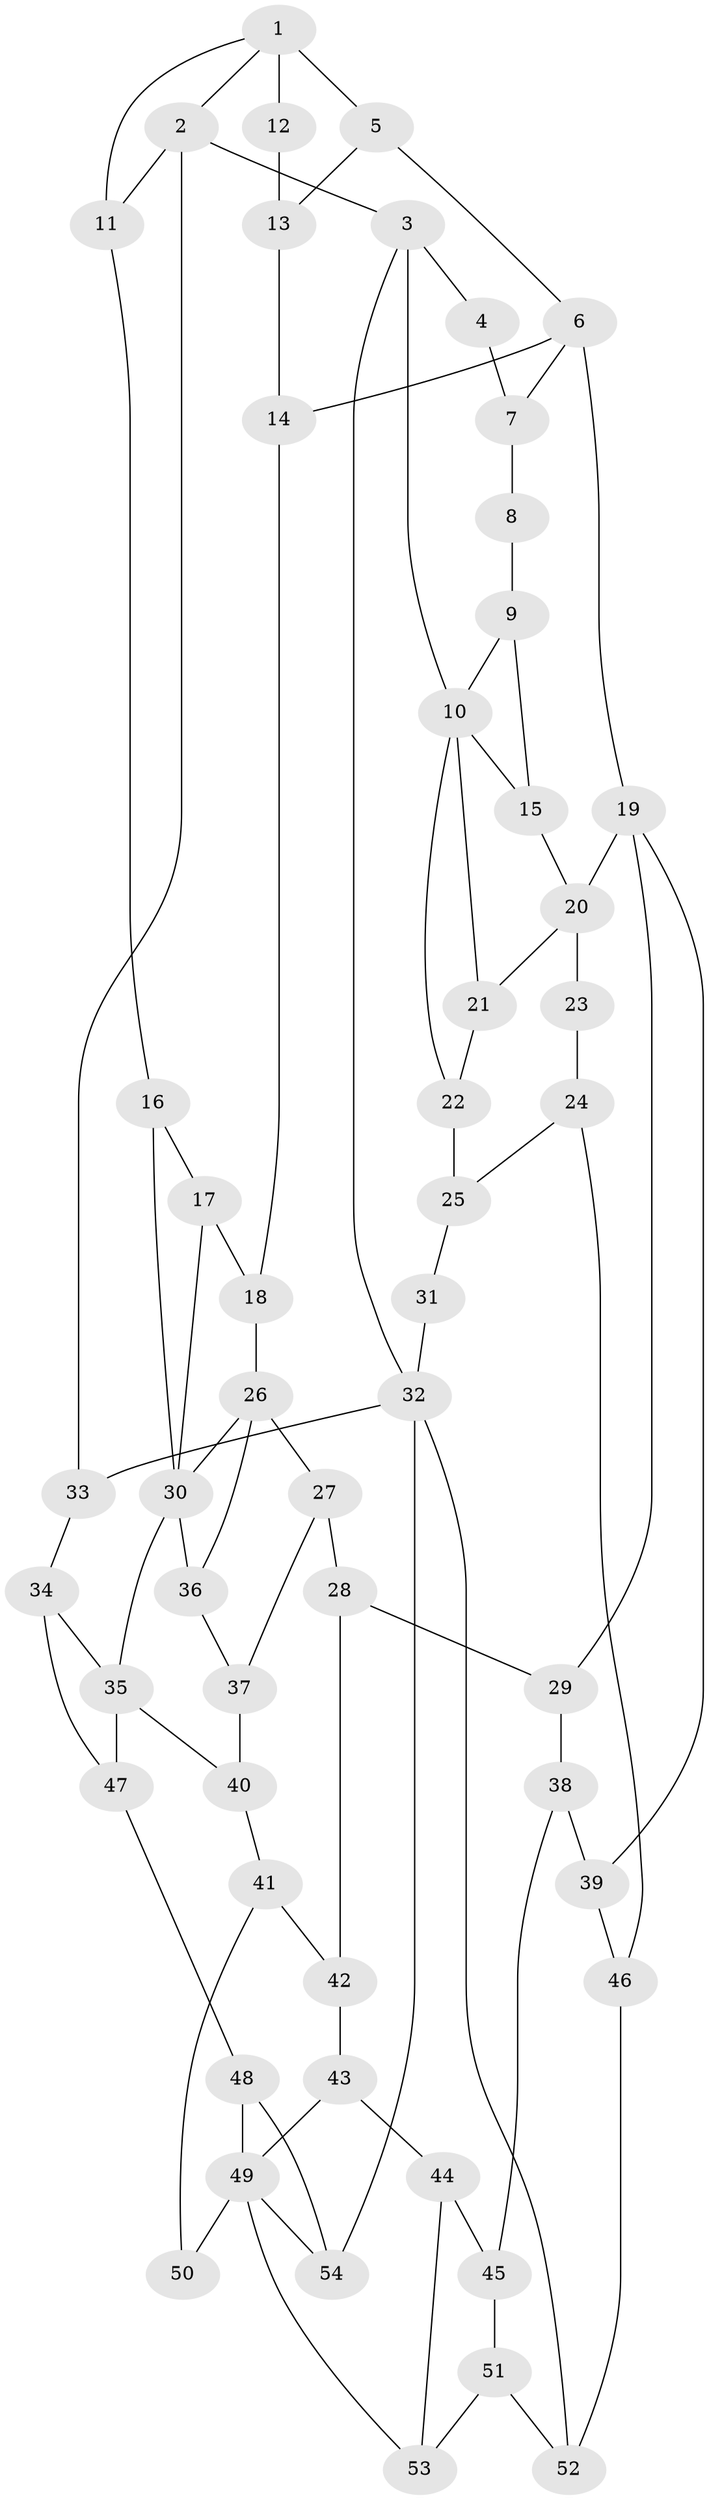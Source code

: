 // original degree distribution, {3: 0.02247191011235955, 5: 0.5393258426966292, 4: 0.23595505617977527, 6: 0.20224719101123595}
// Generated by graph-tools (version 1.1) at 2025/54/03/04/25 22:54:37]
// undirected, 54 vertices, 86 edges
graph export_dot {
  node [color=gray90,style=filled];
  1;
  2;
  3;
  4;
  5;
  6;
  7;
  8;
  9;
  10;
  11;
  12;
  13;
  14;
  15;
  16;
  17;
  18;
  19;
  20;
  21;
  22;
  23;
  24;
  25;
  26;
  27;
  28;
  29;
  30;
  31;
  32;
  33;
  34;
  35;
  36;
  37;
  38;
  39;
  40;
  41;
  42;
  43;
  44;
  45;
  46;
  47;
  48;
  49;
  50;
  51;
  52;
  53;
  54;
  1 -- 2 [weight=1.0];
  1 -- 5 [weight=1.0];
  1 -- 11 [weight=1.0];
  1 -- 12 [weight=2.0];
  2 -- 3 [weight=1.0];
  2 -- 11 [weight=1.0];
  2 -- 33 [weight=1.0];
  3 -- 4 [weight=1.0];
  3 -- 10 [weight=2.0];
  3 -- 32 [weight=1.0];
  4 -- 7 [weight=2.0];
  5 -- 6 [weight=1.0];
  5 -- 13 [weight=1.0];
  6 -- 7 [weight=2.0];
  6 -- 14 [weight=1.0];
  6 -- 19 [weight=2.0];
  7 -- 8 [weight=2.0];
  8 -- 9 [weight=1.0];
  9 -- 10 [weight=1.0];
  9 -- 15 [weight=1.0];
  10 -- 15 [weight=1.0];
  10 -- 21 [weight=1.0];
  10 -- 22 [weight=1.0];
  11 -- 16 [weight=1.0];
  12 -- 13 [weight=1.0];
  13 -- 14 [weight=1.0];
  14 -- 18 [weight=1.0];
  15 -- 20 [weight=1.0];
  16 -- 17 [weight=1.0];
  16 -- 30 [weight=1.0];
  17 -- 18 [weight=1.0];
  17 -- 30 [weight=1.0];
  18 -- 26 [weight=1.0];
  19 -- 20 [weight=2.0];
  19 -- 29 [weight=1.0];
  19 -- 39 [weight=1.0];
  20 -- 21 [weight=1.0];
  20 -- 23 [weight=2.0];
  21 -- 22 [weight=1.0];
  22 -- 25 [weight=1.0];
  23 -- 24 [weight=1.0];
  24 -- 25 [weight=1.0];
  24 -- 46 [weight=1.0];
  25 -- 31 [weight=1.0];
  26 -- 27 [weight=1.0];
  26 -- 30 [weight=1.0];
  26 -- 36 [weight=1.0];
  27 -- 28 [weight=1.0];
  27 -- 37 [weight=1.0];
  28 -- 29 [weight=1.0];
  28 -- 42 [weight=1.0];
  29 -- 38 [weight=1.0];
  30 -- 35 [weight=2.0];
  30 -- 36 [weight=1.0];
  31 -- 32 [weight=2.0];
  32 -- 33 [weight=2.0];
  32 -- 52 [weight=1.0];
  32 -- 54 [weight=1.0];
  33 -- 34 [weight=1.0];
  34 -- 35 [weight=1.0];
  34 -- 47 [weight=1.0];
  35 -- 40 [weight=1.0];
  35 -- 47 [weight=1.0];
  36 -- 37 [weight=1.0];
  37 -- 40 [weight=1.0];
  38 -- 39 [weight=1.0];
  38 -- 45 [weight=1.0];
  39 -- 46 [weight=1.0];
  40 -- 41 [weight=1.0];
  41 -- 42 [weight=1.0];
  41 -- 50 [weight=1.0];
  42 -- 43 [weight=1.0];
  43 -- 44 [weight=1.0];
  43 -- 49 [weight=1.0];
  44 -- 45 [weight=1.0];
  44 -- 53 [weight=1.0];
  45 -- 51 [weight=1.0];
  46 -- 52 [weight=1.0];
  47 -- 48 [weight=1.0];
  48 -- 49 [weight=1.0];
  48 -- 54 [weight=1.0];
  49 -- 50 [weight=2.0];
  49 -- 53 [weight=1.0];
  49 -- 54 [weight=1.0];
  51 -- 52 [weight=1.0];
  51 -- 53 [weight=1.0];
}
